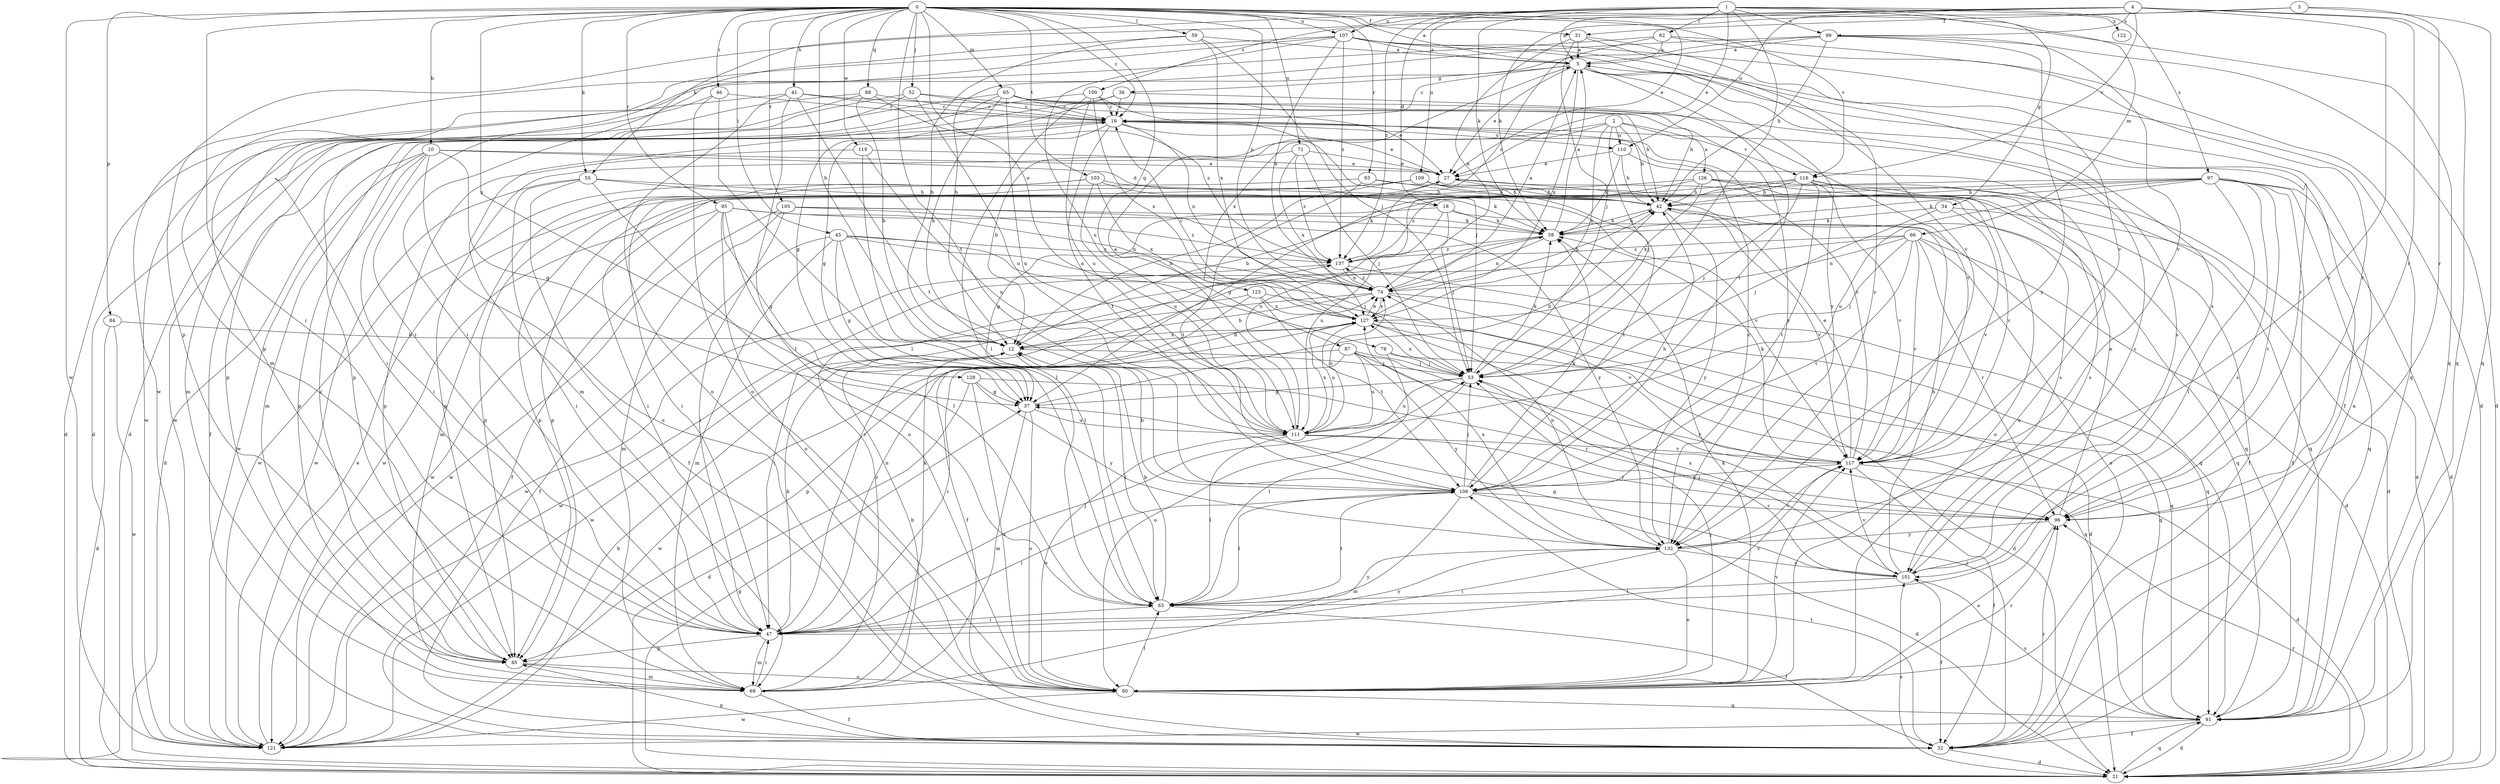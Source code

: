 strict digraph  {
0;
1;
2;
3;
4;
5;
10;
12;
16;
18;
21;
27;
31;
32;
34;
36;
37;
41;
42;
45;
46;
47;
52;
53;
55;
58;
59;
62;
63;
65;
66;
69;
71;
74;
78;
80;
84;
85;
87;
88;
91;
93;
95;
96;
97;
99;
100;
101;
103;
105;
106;
107;
109;
110;
111;
116;
117;
119;
121;
122;
123;
126;
127;
128;
132;
137;
0 -> 5  [label=a];
0 -> 10  [label=b];
0 -> 12  [label=b];
0 -> 16  [label=c];
0 -> 27  [label=e];
0 -> 31  [label=f];
0 -> 41  [label=h];
0 -> 45  [label=i];
0 -> 46  [label=i];
0 -> 47  [label=i];
0 -> 52  [label=j];
0 -> 55  [label=k];
0 -> 59  [label=l];
0 -> 65  [label=m];
0 -> 71  [label=n];
0 -> 74  [label=n];
0 -> 78  [label=o];
0 -> 84  [label=p];
0 -> 87  [label=q];
0 -> 88  [label=q];
0 -> 91  [label=q];
0 -> 93  [label=r];
0 -> 95  [label=r];
0 -> 103  [label=t];
0 -> 105  [label=t];
0 -> 106  [label=t];
0 -> 107  [label=u];
0 -> 116  [label=v];
0 -> 119  [label=w];
0 -> 121  [label=w];
0 -> 128  [label=y];
1 -> 18  [label=d];
1 -> 27  [label=e];
1 -> 34  [label=g];
1 -> 53  [label=j];
1 -> 55  [label=k];
1 -> 58  [label=k];
1 -> 62  [label=l];
1 -> 66  [label=m];
1 -> 97  [label=s];
1 -> 99  [label=s];
1 -> 107  [label=u];
1 -> 109  [label=u];
1 -> 122  [label=x];
1 -> 137  [label=z];
2 -> 12  [label=b];
2 -> 42  [label=h];
2 -> 53  [label=j];
2 -> 110  [label=u];
2 -> 116  [label=v];
2 -> 123  [label=x];
2 -> 126  [label=x];
2 -> 127  [label=x];
3 -> 31  [label=f];
3 -> 58  [label=k];
3 -> 91  [label=q];
3 -> 96  [label=r];
4 -> 5  [label=a];
4 -> 85  [label=p];
4 -> 91  [label=q];
4 -> 96  [label=r];
4 -> 99  [label=s];
4 -> 100  [label=s];
4 -> 110  [label=u];
4 -> 116  [label=v];
4 -> 132  [label=y];
5 -> 16  [label=c];
5 -> 27  [label=e];
5 -> 32  [label=f];
5 -> 36  [label=g];
5 -> 96  [label=r];
5 -> 106  [label=t];
5 -> 127  [label=x];
5 -> 132  [label=y];
10 -> 18  [label=d];
10 -> 21  [label=d];
10 -> 27  [label=e];
10 -> 37  [label=g];
10 -> 47  [label=i];
10 -> 80  [label=o];
10 -> 85  [label=p];
10 -> 121  [label=w];
12 -> 53  [label=j];
12 -> 63  [label=l];
12 -> 127  [label=x];
16 -> 27  [label=e];
16 -> 32  [label=f];
16 -> 37  [label=g];
16 -> 69  [label=m];
16 -> 74  [label=n];
16 -> 106  [label=t];
16 -> 110  [label=u];
18 -> 37  [label=g];
18 -> 53  [label=j];
18 -> 58  [label=k];
18 -> 91  [label=q];
18 -> 111  [label=u];
21 -> 37  [label=g];
21 -> 91  [label=q];
21 -> 96  [label=r];
21 -> 101  [label=s];
27 -> 42  [label=h];
27 -> 47  [label=i];
31 -> 5  [label=a];
31 -> 53  [label=j];
31 -> 74  [label=n];
31 -> 117  [label=v];
31 -> 132  [label=y];
32 -> 5  [label=a];
32 -> 21  [label=d];
32 -> 53  [label=j];
32 -> 85  [label=p];
32 -> 96  [label=r];
32 -> 106  [label=t];
34 -> 21  [label=d];
34 -> 53  [label=j];
34 -> 58  [label=k];
34 -> 117  [label=v];
36 -> 16  [label=c];
36 -> 37  [label=g];
36 -> 69  [label=m];
36 -> 117  [label=v];
37 -> 42  [label=h];
37 -> 69  [label=m];
37 -> 80  [label=o];
37 -> 111  [label=u];
41 -> 16  [label=c];
41 -> 21  [label=d];
41 -> 42  [label=h];
41 -> 63  [label=l];
41 -> 80  [label=o];
41 -> 106  [label=t];
42 -> 58  [label=k];
42 -> 91  [label=q];
42 -> 117  [label=v];
42 -> 132  [label=y];
45 -> 32  [label=f];
45 -> 37  [label=g];
45 -> 53  [label=j];
45 -> 63  [label=l];
45 -> 69  [label=m];
45 -> 74  [label=n];
45 -> 137  [label=z];
46 -> 16  [label=c];
46 -> 63  [label=l];
46 -> 69  [label=m];
46 -> 80  [label=o];
47 -> 12  [label=b];
47 -> 53  [label=j];
47 -> 69  [label=m];
47 -> 74  [label=n];
47 -> 85  [label=p];
47 -> 117  [label=v];
47 -> 132  [label=y];
52 -> 16  [label=c];
52 -> 21  [label=d];
52 -> 27  [label=e];
52 -> 111  [label=u];
52 -> 121  [label=w];
53 -> 37  [label=g];
53 -> 58  [label=k];
53 -> 63  [label=l];
53 -> 111  [label=u];
53 -> 127  [label=x];
55 -> 32  [label=f];
55 -> 42  [label=h];
55 -> 47  [label=i];
55 -> 58  [label=k];
55 -> 80  [label=o];
55 -> 121  [label=w];
58 -> 5  [label=a];
58 -> 42  [label=h];
58 -> 74  [label=n];
58 -> 121  [label=w];
58 -> 137  [label=z];
59 -> 5  [label=a];
59 -> 12  [label=b];
59 -> 47  [label=i];
59 -> 53  [label=j];
59 -> 127  [label=x];
62 -> 5  [label=a];
62 -> 21  [label=d];
62 -> 96  [label=r];
62 -> 121  [label=w];
62 -> 137  [label=z];
63 -> 12  [label=b];
63 -> 32  [label=f];
63 -> 47  [label=i];
63 -> 106  [label=t];
63 -> 132  [label=y];
65 -> 12  [label=b];
65 -> 16  [label=c];
65 -> 21  [label=d];
65 -> 42  [label=h];
65 -> 85  [label=p];
65 -> 101  [label=s];
65 -> 111  [label=u];
65 -> 132  [label=y];
66 -> 21  [label=d];
66 -> 47  [label=i];
66 -> 53  [label=j];
66 -> 74  [label=n];
66 -> 80  [label=o];
66 -> 96  [label=r];
66 -> 106  [label=t];
66 -> 117  [label=v];
66 -> 137  [label=z];
69 -> 12  [label=b];
69 -> 32  [label=f];
69 -> 47  [label=i];
69 -> 58  [label=k];
69 -> 137  [label=z];
71 -> 27  [label=e];
71 -> 53  [label=j];
71 -> 85  [label=p];
71 -> 127  [label=x];
71 -> 137  [label=z];
74 -> 5  [label=a];
74 -> 12  [label=b];
74 -> 21  [label=d];
74 -> 42  [label=h];
74 -> 91  [label=q];
74 -> 121  [label=w];
74 -> 127  [label=x];
74 -> 137  [label=z];
78 -> 53  [label=j];
78 -> 80  [label=o];
78 -> 91  [label=q];
80 -> 53  [label=j];
80 -> 58  [label=k];
80 -> 63  [label=l];
80 -> 91  [label=q];
80 -> 96  [label=r];
80 -> 117  [label=v];
80 -> 121  [label=w];
84 -> 12  [label=b];
84 -> 21  [label=d];
84 -> 121  [label=w];
85 -> 16  [label=c];
85 -> 69  [label=m];
85 -> 80  [label=o];
87 -> 47  [label=i];
87 -> 53  [label=j];
87 -> 96  [label=r];
87 -> 101  [label=s];
87 -> 111  [label=u];
87 -> 121  [label=w];
87 -> 132  [label=y];
88 -> 12  [label=b];
88 -> 16  [label=c];
88 -> 47  [label=i];
88 -> 121  [label=w];
88 -> 137  [label=z];
91 -> 21  [label=d];
91 -> 32  [label=f];
91 -> 101  [label=s];
91 -> 121  [label=w];
93 -> 42  [label=h];
93 -> 85  [label=p];
93 -> 101  [label=s];
93 -> 106  [label=t];
95 -> 32  [label=f];
95 -> 37  [label=g];
95 -> 58  [label=k];
95 -> 63  [label=l];
95 -> 74  [label=n];
95 -> 80  [label=o];
95 -> 121  [label=w];
96 -> 27  [label=e];
96 -> 80  [label=o];
96 -> 132  [label=y];
97 -> 21  [label=d];
97 -> 32  [label=f];
97 -> 37  [label=g];
97 -> 42  [label=h];
97 -> 58  [label=k];
97 -> 63  [label=l];
97 -> 91  [label=q];
97 -> 96  [label=r];
97 -> 101  [label=s];
97 -> 111  [label=u];
97 -> 121  [label=w];
99 -> 5  [label=a];
99 -> 12  [label=b];
99 -> 21  [label=d];
99 -> 42  [label=h];
99 -> 85  [label=p];
99 -> 117  [label=v];
99 -> 132  [label=y];
100 -> 16  [label=c];
100 -> 53  [label=j];
100 -> 63  [label=l];
100 -> 85  [label=p];
100 -> 111  [label=u];
100 -> 127  [label=x];
101 -> 16  [label=c];
101 -> 32  [label=f];
101 -> 37  [label=g];
101 -> 42  [label=h];
101 -> 53  [label=j];
101 -> 63  [label=l];
101 -> 117  [label=v];
103 -> 42  [label=h];
103 -> 69  [label=m];
103 -> 111  [label=u];
103 -> 117  [label=v];
103 -> 121  [label=w];
103 -> 127  [label=x];
105 -> 47  [label=i];
105 -> 58  [label=k];
105 -> 69  [label=m];
105 -> 121  [label=w];
105 -> 132  [label=y];
105 -> 137  [label=z];
106 -> 12  [label=b];
106 -> 21  [label=d];
106 -> 42  [label=h];
106 -> 47  [label=i];
106 -> 53  [label=j];
106 -> 58  [label=k];
106 -> 63  [label=l];
106 -> 69  [label=m];
106 -> 96  [label=r];
107 -> 5  [label=a];
107 -> 47  [label=i];
107 -> 69  [label=m];
107 -> 74  [label=n];
107 -> 91  [label=q];
107 -> 101  [label=s];
107 -> 111  [label=u];
107 -> 117  [label=v];
107 -> 137  [label=z];
109 -> 12  [label=b];
109 -> 42  [label=h];
109 -> 47  [label=i];
109 -> 85  [label=p];
109 -> 106  [label=t];
109 -> 117  [label=v];
110 -> 27  [label=e];
110 -> 42  [label=h];
110 -> 58  [label=k];
110 -> 80  [label=o];
111 -> 5  [label=a];
111 -> 63  [label=l];
111 -> 74  [label=n];
111 -> 80  [label=o];
111 -> 96  [label=r];
111 -> 117  [label=v];
111 -> 127  [label=x];
116 -> 12  [label=b];
116 -> 32  [label=f];
116 -> 42  [label=h];
116 -> 53  [label=j];
116 -> 91  [label=q];
116 -> 101  [label=s];
116 -> 106  [label=t];
116 -> 117  [label=v];
116 -> 137  [label=z];
117 -> 16  [label=c];
117 -> 21  [label=d];
117 -> 27  [label=e];
117 -> 32  [label=f];
117 -> 58  [label=k];
117 -> 106  [label=t];
119 -> 27  [label=e];
119 -> 63  [label=l];
119 -> 85  [label=p];
119 -> 111  [label=u];
121 -> 12  [label=b];
121 -> 27  [label=e];
123 -> 32  [label=f];
123 -> 47  [label=i];
123 -> 106  [label=t];
123 -> 117  [label=v];
123 -> 127  [label=x];
126 -> 21  [label=d];
126 -> 42  [label=h];
126 -> 80  [label=o];
126 -> 85  [label=p];
126 -> 91  [label=q];
126 -> 111  [label=u];
126 -> 127  [label=x];
127 -> 12  [label=b];
127 -> 16  [label=c];
127 -> 21  [label=d];
127 -> 74  [label=n];
127 -> 85  [label=p];
127 -> 91  [label=q];
127 -> 111  [label=u];
127 -> 117  [label=v];
128 -> 21  [label=d];
128 -> 37  [label=g];
128 -> 80  [label=o];
128 -> 96  [label=r];
128 -> 132  [label=y];
132 -> 16  [label=c];
132 -> 47  [label=i];
132 -> 74  [label=n];
132 -> 80  [label=o];
132 -> 101  [label=s];
132 -> 117  [label=v];
132 -> 127  [label=x];
137 -> 74  [label=n];
137 -> 91  [label=q];
137 -> 121  [label=w];
}
